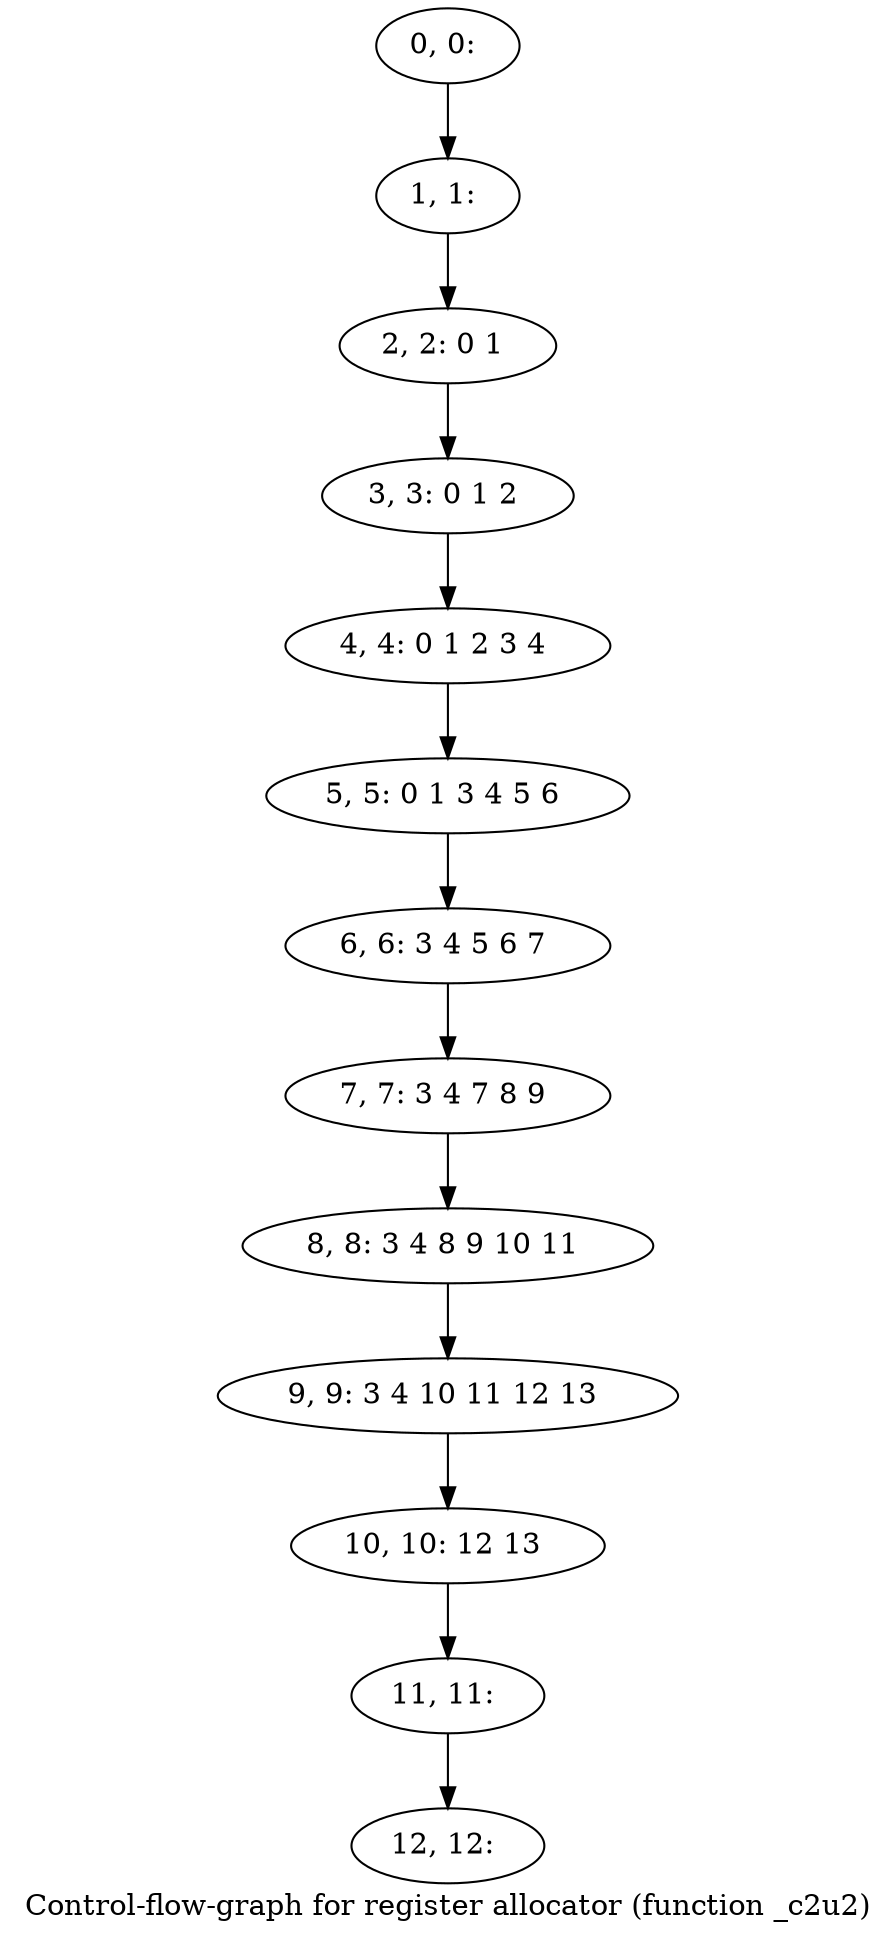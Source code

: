 digraph G {
graph [label="Control-flow-graph for register allocator (function _c2u2)"]
0[label="0, 0: "];
1[label="1, 1: "];
2[label="2, 2: 0 1 "];
3[label="3, 3: 0 1 2 "];
4[label="4, 4: 0 1 2 3 4 "];
5[label="5, 5: 0 1 3 4 5 6 "];
6[label="6, 6: 3 4 5 6 7 "];
7[label="7, 7: 3 4 7 8 9 "];
8[label="8, 8: 3 4 8 9 10 11 "];
9[label="9, 9: 3 4 10 11 12 13 "];
10[label="10, 10: 12 13 "];
11[label="11, 11: "];
12[label="12, 12: "];
0->1 ;
1->2 ;
2->3 ;
3->4 ;
4->5 ;
5->6 ;
6->7 ;
7->8 ;
8->9 ;
9->10 ;
10->11 ;
11->12 ;
}
